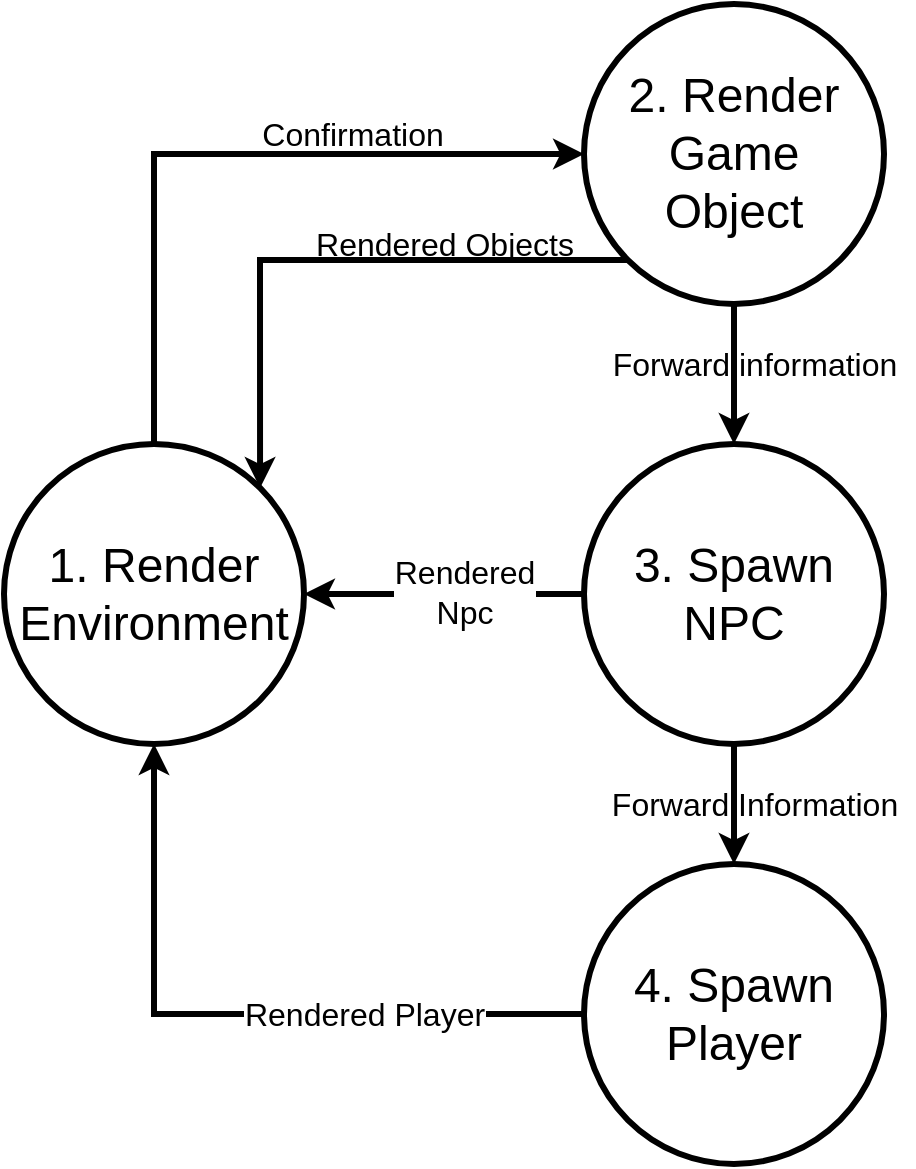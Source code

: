 <mxfile version="17.0.0" type="github">
  <diagram id="V4IKa1odxzLFifU_mk5T" name="Page-1">
    <mxGraphModel dx="868" dy="450" grid="1" gridSize="10" guides="1" tooltips="1" connect="1" arrows="1" fold="1" page="1" pageScale="1" pageWidth="850" pageHeight="1100" math="0" shadow="0">
      <root>
        <mxCell id="0" />
        <mxCell id="1" parent="0" />
        <mxCell id="kdErqopwrtSOQ1mHXwAu-1" style="edgeStyle=orthogonalEdgeStyle;rounded=0;orthogonalLoop=1;jettySize=auto;html=1;exitX=0.5;exitY=0;exitDx=0;exitDy=0;entryX=0;entryY=0.5;entryDx=0;entryDy=0;strokeWidth=3;" edge="1" parent="1" source="kdErqopwrtSOQ1mHXwAu-2" target="kdErqopwrtSOQ1mHXwAu-5">
          <mxGeometry relative="1" as="geometry" />
        </mxCell>
        <mxCell id="kdErqopwrtSOQ1mHXwAu-2" value="&lt;div&gt;1. Render Environment&lt;/div&gt;" style="ellipse;whiteSpace=wrap;html=1;aspect=fixed;fontSize=24;strokeWidth=3;" vertex="1" parent="1">
          <mxGeometry x="50" y="530" width="150" height="150" as="geometry" />
        </mxCell>
        <mxCell id="kdErqopwrtSOQ1mHXwAu-3" style="edgeStyle=orthogonalEdgeStyle;rounded=0;orthogonalLoop=1;jettySize=auto;html=1;exitX=0.5;exitY=1;exitDx=0;exitDy=0;entryX=0.5;entryY=0;entryDx=0;entryDy=0;strokeWidth=3;" edge="1" parent="1" source="kdErqopwrtSOQ1mHXwAu-5" target="kdErqopwrtSOQ1mHXwAu-9">
          <mxGeometry relative="1" as="geometry" />
        </mxCell>
        <mxCell id="kdErqopwrtSOQ1mHXwAu-4" style="edgeStyle=orthogonalEdgeStyle;rounded=0;orthogonalLoop=1;jettySize=auto;html=1;exitX=0;exitY=1;exitDx=0;exitDy=0;entryX=1;entryY=0;entryDx=0;entryDy=0;strokeWidth=3;" edge="1" parent="1" source="kdErqopwrtSOQ1mHXwAu-5" target="kdErqopwrtSOQ1mHXwAu-2">
          <mxGeometry relative="1" as="geometry" />
        </mxCell>
        <mxCell id="kdErqopwrtSOQ1mHXwAu-5" value="&lt;div&gt;2. Render&lt;/div&gt;&lt;div&gt;Game&lt;/div&gt;&lt;div&gt;Object&lt;br&gt;&lt;/div&gt;" style="ellipse;whiteSpace=wrap;html=1;aspect=fixed;fontSize=24;strokeWidth=3;" vertex="1" parent="1">
          <mxGeometry x="340" y="310" width="150" height="150" as="geometry" />
        </mxCell>
        <mxCell id="kdErqopwrtSOQ1mHXwAu-6" style="edgeStyle=orthogonalEdgeStyle;rounded=0;orthogonalLoop=1;jettySize=auto;html=1;exitX=0.5;exitY=1;exitDx=0;exitDy=0;entryX=0.5;entryY=0;entryDx=0;entryDy=0;strokeWidth=3;" edge="1" parent="1" source="kdErqopwrtSOQ1mHXwAu-9" target="kdErqopwrtSOQ1mHXwAu-11">
          <mxGeometry relative="1" as="geometry" />
        </mxCell>
        <mxCell id="kdErqopwrtSOQ1mHXwAu-7" style="edgeStyle=orthogonalEdgeStyle;rounded=0;orthogonalLoop=1;jettySize=auto;html=1;exitX=0;exitY=0.5;exitDx=0;exitDy=0;entryX=1;entryY=0.5;entryDx=0;entryDy=0;strokeWidth=3;" edge="1" parent="1" source="kdErqopwrtSOQ1mHXwAu-9" target="kdErqopwrtSOQ1mHXwAu-2">
          <mxGeometry relative="1" as="geometry" />
        </mxCell>
        <mxCell id="kdErqopwrtSOQ1mHXwAu-8" value="&lt;div&gt;Rendered&lt;/div&gt;&lt;div&gt;Npc&lt;br&gt;&lt;/div&gt;" style="edgeLabel;html=1;align=center;verticalAlign=middle;resizable=0;points=[];fontSize=16;" vertex="1" connectable="0" parent="kdErqopwrtSOQ1mHXwAu-7">
          <mxGeometry x="-0.136" y="-1" relative="1" as="geometry">
            <mxPoint as="offset" />
          </mxGeometry>
        </mxCell>
        <mxCell id="kdErqopwrtSOQ1mHXwAu-9" value="&lt;div&gt;3. Spawn NPC&lt;br&gt;&lt;/div&gt;" style="ellipse;whiteSpace=wrap;html=1;aspect=fixed;fontSize=24;strokeWidth=3;" vertex="1" parent="1">
          <mxGeometry x="340" y="530" width="150" height="150" as="geometry" />
        </mxCell>
        <mxCell id="kdErqopwrtSOQ1mHXwAu-10" value="&lt;font style=&quot;font-size: 16px&quot;&gt;Rendered Player&lt;/font&gt;" style="edgeStyle=orthogonalEdgeStyle;rounded=0;orthogonalLoop=1;jettySize=auto;html=1;exitX=0;exitY=0.5;exitDx=0;exitDy=0;entryX=0.5;entryY=1;entryDx=0;entryDy=0;strokeWidth=3;" edge="1" parent="1" source="kdErqopwrtSOQ1mHXwAu-11" target="kdErqopwrtSOQ1mHXwAu-2">
          <mxGeometry x="-0.371" relative="1" as="geometry">
            <mxPoint as="offset" />
          </mxGeometry>
        </mxCell>
        <mxCell id="kdErqopwrtSOQ1mHXwAu-11" value="&lt;div&gt;4. Spawn Player&lt;br&gt;&lt;/div&gt;" style="ellipse;whiteSpace=wrap;html=1;aspect=fixed;fontSize=24;strokeWidth=3;" vertex="1" parent="1">
          <mxGeometry x="340" y="740" width="150" height="150" as="geometry" />
        </mxCell>
        <mxCell id="kdErqopwrtSOQ1mHXwAu-12" value="&lt;font style=&quot;font-size: 16px&quot;&gt;Confirmation&lt;/font&gt;" style="text;html=1;align=center;verticalAlign=middle;resizable=0;points=[];autosize=1;strokeColor=none;fillColor=none;" vertex="1" parent="1">
          <mxGeometry x="169" y="365" width="110" height="20" as="geometry" />
        </mxCell>
        <mxCell id="kdErqopwrtSOQ1mHXwAu-13" value="Rendered Objects" style="text;html=1;align=center;verticalAlign=middle;resizable=0;points=[];autosize=1;strokeColor=none;fillColor=none;fontSize=16;" vertex="1" parent="1">
          <mxGeometry x="200" y="420" width="140" height="20" as="geometry" />
        </mxCell>
        <mxCell id="kdErqopwrtSOQ1mHXwAu-14" value="Forward information" style="text;html=1;align=center;verticalAlign=middle;resizable=0;points=[];autosize=1;strokeColor=none;fillColor=none;fontSize=16;" vertex="1" parent="1">
          <mxGeometry x="345" y="480" width="160" height="20" as="geometry" />
        </mxCell>
        <mxCell id="kdErqopwrtSOQ1mHXwAu-15" value="Forward Information" style="text;html=1;align=center;verticalAlign=middle;resizable=0;points=[];autosize=1;strokeColor=none;fillColor=none;fontSize=16;" vertex="1" parent="1">
          <mxGeometry x="345" y="700" width="160" height="20" as="geometry" />
        </mxCell>
      </root>
    </mxGraphModel>
  </diagram>
</mxfile>
